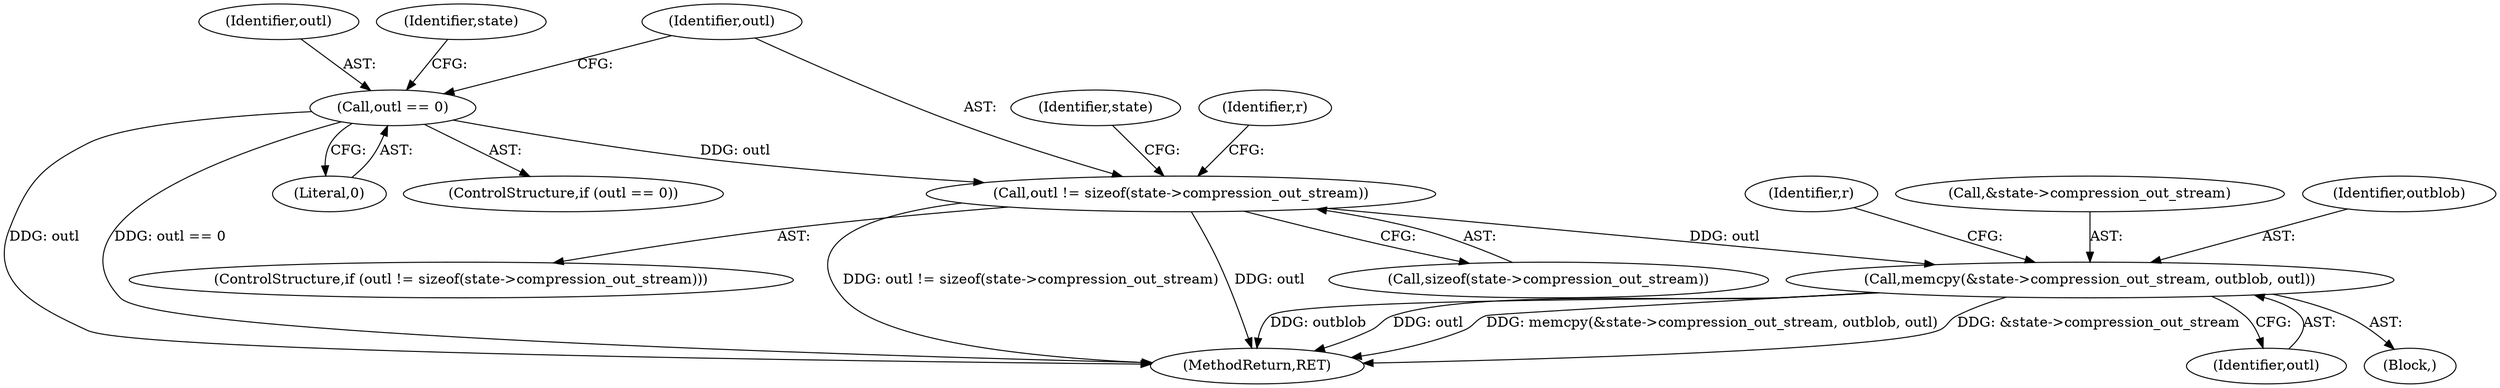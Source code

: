 digraph "1_src_3095060f479b86288e31c79ecbc5131a66bcd2f9_6@API" {
"1000199" [label="(Call,outl != sizeof(state->compression_out_stream))"];
"1000189" [label="(Call,outl == 0)"];
"1000217" [label="(Call,memcpy(&state->compression_out_stream, outblob, outl))"];
"1000190" [label="(Identifier,outl)"];
"1000189" [label="(Call,outl == 0)"];
"1000225" [label="(Identifier,r)"];
"1000232" [label="(MethodReturn,RET)"];
"1000214" [label="(Identifier,state)"];
"1000191" [label="(Literal,0)"];
"1000201" [label="(Call,sizeof(state->compression_out_stream))"];
"1000194" [label="(Identifier,state)"];
"1000188" [label="(ControlStructure,if (outl == 0))"];
"1000211" [label="(Block,)"];
"1000223" [label="(Identifier,outl)"];
"1000218" [label="(Call,&state->compression_out_stream)"];
"1000200" [label="(Identifier,outl)"];
"1000198" [label="(ControlStructure,if (outl != sizeof(state->compression_out_stream)))"];
"1000207" [label="(Identifier,r)"];
"1000217" [label="(Call,memcpy(&state->compression_out_stream, outblob, outl))"];
"1000222" [label="(Identifier,outblob)"];
"1000199" [label="(Call,outl != sizeof(state->compression_out_stream))"];
"1000199" -> "1000198"  [label="AST: "];
"1000199" -> "1000201"  [label="CFG: "];
"1000200" -> "1000199"  [label="AST: "];
"1000201" -> "1000199"  [label="AST: "];
"1000207" -> "1000199"  [label="CFG: "];
"1000214" -> "1000199"  [label="CFG: "];
"1000199" -> "1000232"  [label="DDG: outl != sizeof(state->compression_out_stream)"];
"1000199" -> "1000232"  [label="DDG: outl"];
"1000189" -> "1000199"  [label="DDG: outl"];
"1000199" -> "1000217"  [label="DDG: outl"];
"1000189" -> "1000188"  [label="AST: "];
"1000189" -> "1000191"  [label="CFG: "];
"1000190" -> "1000189"  [label="AST: "];
"1000191" -> "1000189"  [label="AST: "];
"1000194" -> "1000189"  [label="CFG: "];
"1000200" -> "1000189"  [label="CFG: "];
"1000189" -> "1000232"  [label="DDG: outl"];
"1000189" -> "1000232"  [label="DDG: outl == 0"];
"1000217" -> "1000211"  [label="AST: "];
"1000217" -> "1000223"  [label="CFG: "];
"1000218" -> "1000217"  [label="AST: "];
"1000222" -> "1000217"  [label="AST: "];
"1000223" -> "1000217"  [label="AST: "];
"1000225" -> "1000217"  [label="CFG: "];
"1000217" -> "1000232"  [label="DDG: outl"];
"1000217" -> "1000232"  [label="DDG: memcpy(&state->compression_out_stream, outblob, outl)"];
"1000217" -> "1000232"  [label="DDG: &state->compression_out_stream"];
"1000217" -> "1000232"  [label="DDG: outblob"];
}
